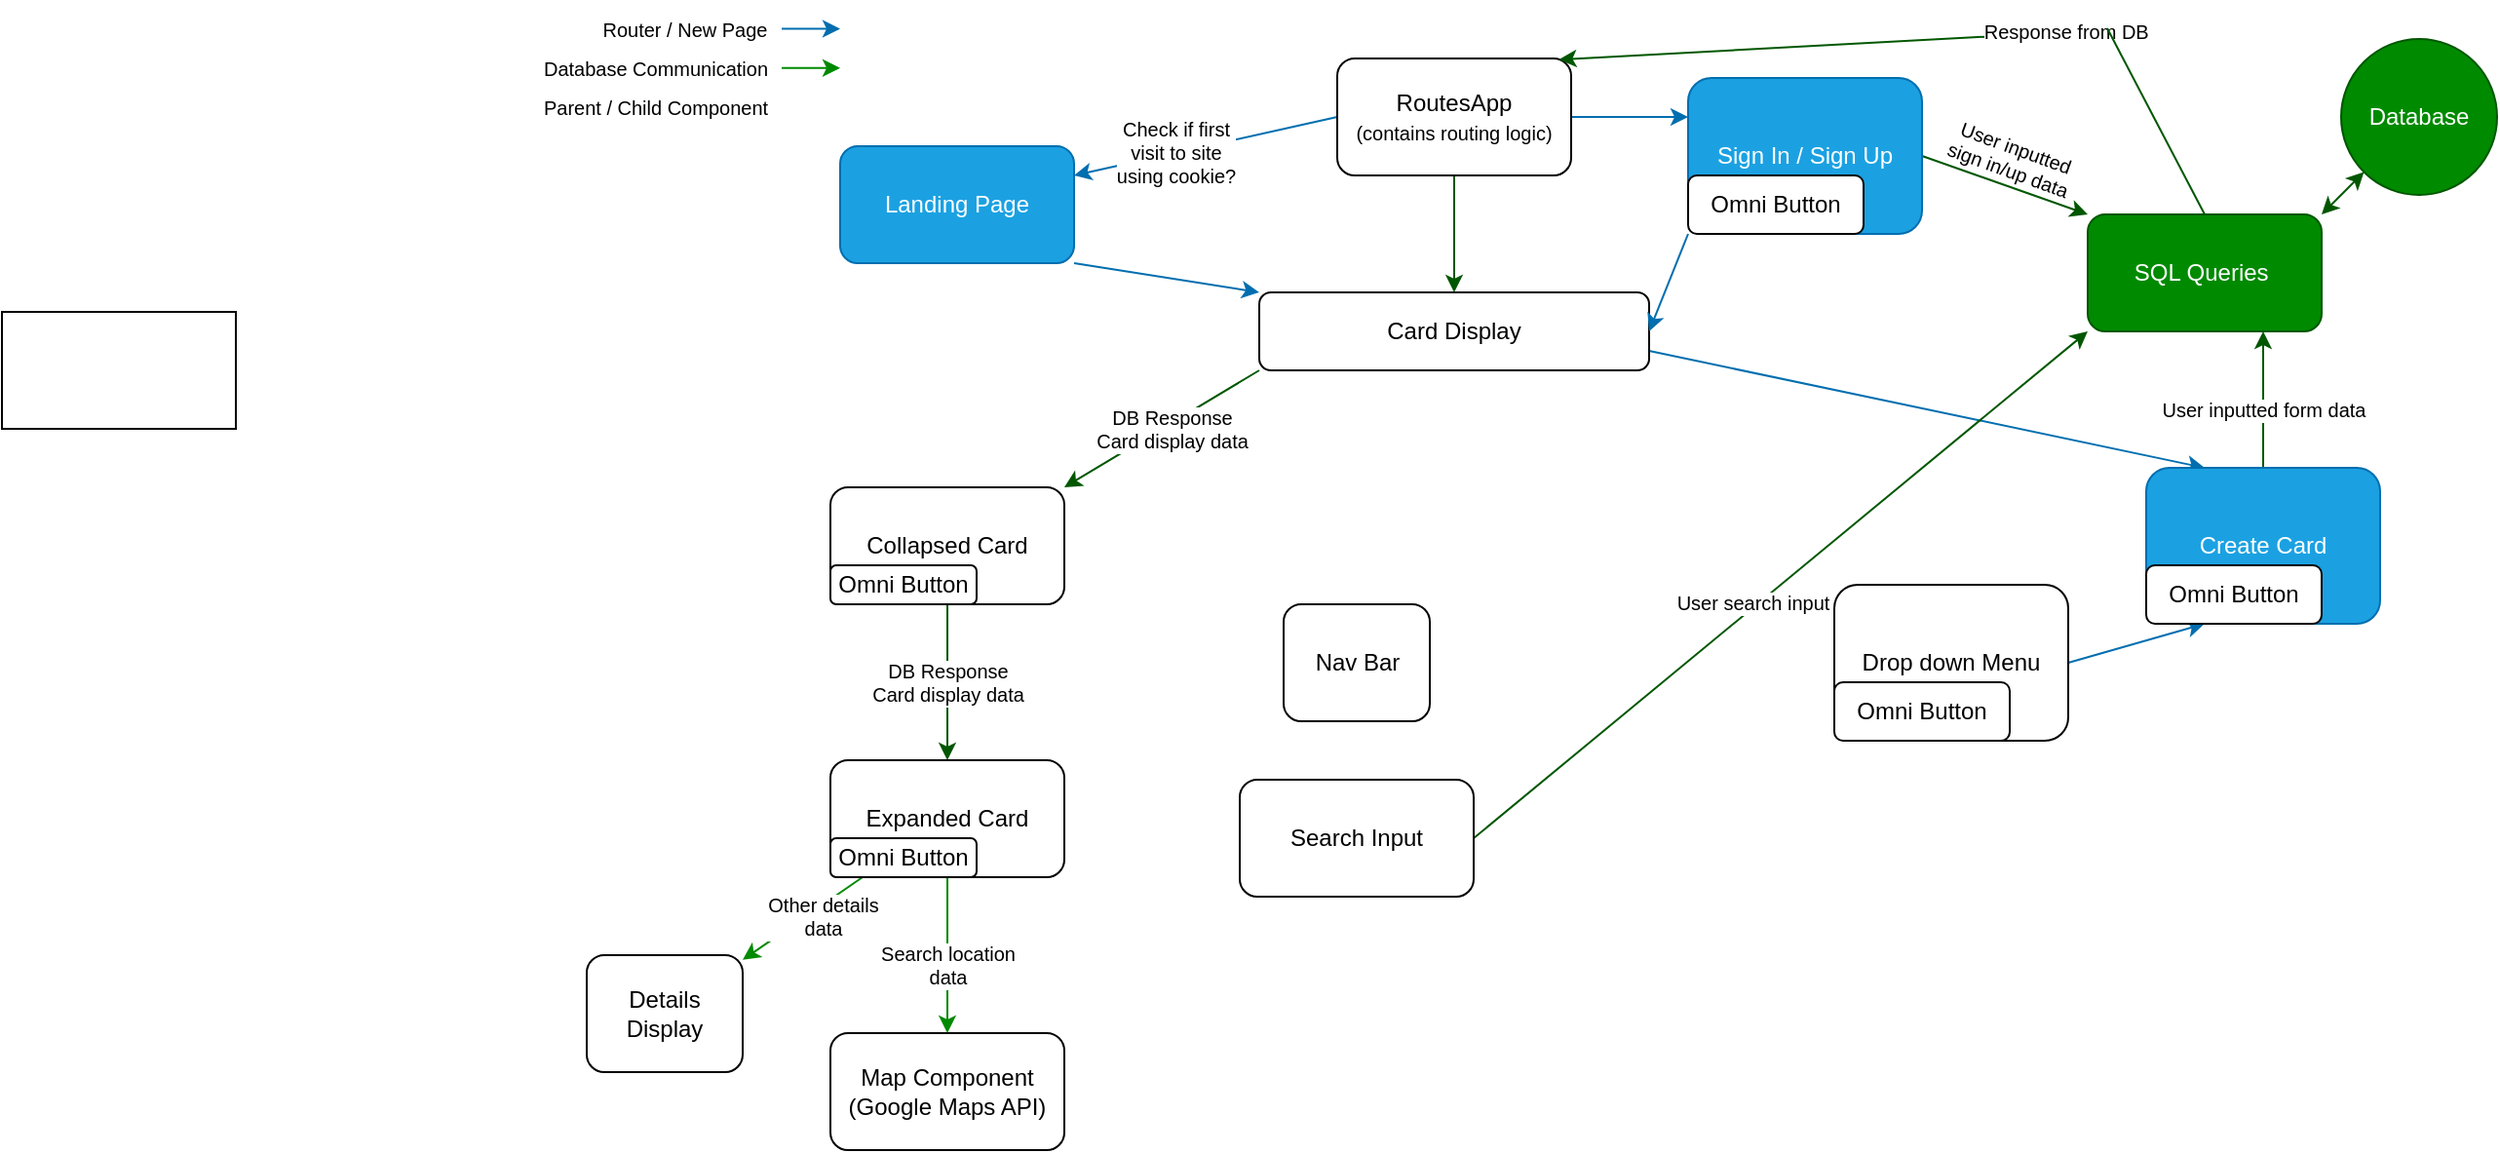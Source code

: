 <mxfile>
    <diagram id="cjn4eBKI20nWx0MHKmwb" name="Page-1">
        <mxGraphModel dx="2404" dy="919" grid="1" gridSize="10" guides="1" tooltips="1" connect="1" arrows="1" fold="1" page="1" pageScale="1" pageWidth="850" pageHeight="1100" math="0" shadow="0">
            <root>
                <mxCell id="0"/>
                <mxCell id="1" parent="0"/>
                <mxCell id="16" style="edgeStyle=none;html=1;exitX=0;exitY=1;exitDx=0;exitDy=0;entryX=1;entryY=0;entryDx=0;entryDy=0;fillColor=#008a00;strokeColor=#005700;" parent="1" source="2" target="10" edge="1">
                    <mxGeometry relative="1" as="geometry"/>
                </mxCell>
                <mxCell id="125" value="DB Response&lt;br&gt;Card display data" style="edgeLabel;html=1;align=center;verticalAlign=middle;resizable=0;points=[];fontSize=10;" parent="16" vertex="1" connectable="0">
                    <mxGeometry x="0.357" y="-1" relative="1" as="geometry">
                        <mxPoint x="23" y="-10" as="offset"/>
                    </mxGeometry>
                </mxCell>
                <mxCell id="55" style="edgeStyle=none;html=1;exitX=0.25;exitY=1;exitDx=0;exitDy=0;entryX=0.5;entryY=0;entryDx=0;entryDy=0;fillColor=#008a00;strokeColor=#FFFFFF;" parent="1" source="2" target="12" edge="1">
                    <mxGeometry relative="1" as="geometry"/>
                </mxCell>
                <mxCell id="66" style="edgeStyle=none;html=1;exitX=1;exitY=0.75;exitDx=0;exitDy=0;entryX=0.25;entryY=0;entryDx=0;entryDy=0;fillColor=#1ba1e2;strokeColor=#006EAF;" parent="1" source="2" target="20" edge="1">
                    <mxGeometry relative="1" as="geometry">
                        <mxPoint x="735" y="180.143" as="targetPoint"/>
                    </mxGeometry>
                </mxCell>
                <mxCell id="2" value="Card Display" style="rounded=1;whiteSpace=wrap;html=1;" parent="1" vertex="1">
                    <mxGeometry x="195" y="150" width="200" height="40" as="geometry"/>
                </mxCell>
                <mxCell id="14" style="edgeStyle=none;html=1;exitX=0.5;exitY=1;exitDx=0;exitDy=0;entryX=0.5;entryY=0;entryDx=0;entryDy=0;fillColor=#008a00;strokeColor=#005700;" parent="1" source="10" target="11" edge="1">
                    <mxGeometry relative="1" as="geometry"/>
                </mxCell>
                <mxCell id="10" value="Collapsed Card" style="rounded=1;whiteSpace=wrap;html=1;" parent="1" vertex="1">
                    <mxGeometry x="-25" y="250" width="120" height="60" as="geometry"/>
                </mxCell>
                <mxCell id="96" style="edgeStyle=none;html=1;strokeColor=#008A00;fontSize=10;fillColor=#008A00;" parent="1" source="11" target="95" edge="1">
                    <mxGeometry relative="1" as="geometry"/>
                </mxCell>
                <mxCell id="127" value="Other details &lt;br&gt;data" style="edgeLabel;html=1;align=center;verticalAlign=middle;resizable=0;points=[];fontSize=10;" parent="96" vertex="1" connectable="0">
                    <mxGeometry x="0.282" relative="1" as="geometry">
                        <mxPoint x="19" y="-8" as="offset"/>
                    </mxGeometry>
                </mxCell>
                <mxCell id="97" style="edgeStyle=none;html=1;exitX=0.5;exitY=1;exitDx=0;exitDy=0;entryX=0.5;entryY=0;entryDx=0;entryDy=0;strokeColor=#008A00;fontSize=10;fillColor=#008A00;" parent="1" source="11" target="78" edge="1">
                    <mxGeometry relative="1" as="geometry"/>
                </mxCell>
                <mxCell id="126" value="Search location &lt;br&gt;data" style="edgeLabel;html=1;align=center;verticalAlign=middle;resizable=0;points=[];fontSize=10;" parent="97" vertex="1" connectable="0">
                    <mxGeometry x="0.194" y="1" relative="1" as="geometry">
                        <mxPoint x="-1" y="-3" as="offset"/>
                    </mxGeometry>
                </mxCell>
                <mxCell id="11" value="Expanded Card" style="rounded=1;whiteSpace=wrap;html=1;" parent="1" vertex="1">
                    <mxGeometry x="-25" y="390" width="120" height="60" as="geometry"/>
                </mxCell>
                <mxCell id="57" style="edgeStyle=none;html=1;exitX=0.5;exitY=1;exitDx=0;exitDy=0;entryX=0.5;entryY=0;entryDx=0;entryDy=0;fillColor=#f5f5f5;strokeColor=#FFFFFF;" parent="1" source="12" target="51" edge="1">
                    <mxGeometry relative="1" as="geometry"/>
                </mxCell>
                <mxCell id="98" style="edgeStyle=none;html=1;exitX=1;exitY=0.5;exitDx=0;exitDy=0;strokeColor=#FFFFFF;fontSize=10;fillColor=#008A00;" parent="1" source="12" target="50" edge="1">
                    <mxGeometry relative="1" as="geometry"/>
                </mxCell>
                <mxCell id="12" value="Nav Bar" style="rounded=1;whiteSpace=wrap;html=1;" parent="1" vertex="1">
                    <mxGeometry x="207.5" y="310" width="75" height="60" as="geometry"/>
                </mxCell>
                <mxCell id="72" style="edgeStyle=none;html=1;exitX=0.5;exitY=0;exitDx=0;exitDy=0;fillColor=#008a00;strokeColor=#005700;entryX=0.75;entryY=1;entryDx=0;entryDy=0;" parent="1" source="20" target="75" edge="1">
                    <mxGeometry relative="1" as="geometry"/>
                </mxCell>
                <mxCell id="112" value="User inputted form data" style="edgeLabel;html=1;align=center;verticalAlign=middle;resizable=0;points=[];fontSize=10;" parent="72" vertex="1" connectable="0">
                    <mxGeometry x="-0.46" y="-1" relative="1" as="geometry">
                        <mxPoint x="-1" y="-11" as="offset"/>
                    </mxGeometry>
                </mxCell>
                <mxCell id="20" value="Create Card" style="rounded=1;whiteSpace=wrap;html=1;fillColor=#1ba1e2;fontColor=#ffffff;strokeColor=#006EAF;" parent="1" vertex="1">
                    <mxGeometry x="650" y="240" width="120" height="80" as="geometry"/>
                </mxCell>
                <mxCell id="64" style="edgeStyle=none;html=1;exitX=0;exitY=1;exitDx=0;exitDy=0;entryX=1;entryY=0.5;entryDx=0;entryDy=0;fillColor=#1ba1e2;strokeColor=#006EAF;" parent="1" source="37" target="2" edge="1">
                    <mxGeometry relative="1" as="geometry"/>
                </mxCell>
                <mxCell id="71" style="edgeStyle=none;html=1;exitX=1;exitY=0.5;exitDx=0;exitDy=0;fillColor=#008a00;strokeColor=#005700;entryX=0;entryY=0;entryDx=0;entryDy=0;" parent="1" source="37" target="75" edge="1">
                    <mxGeometry relative="1" as="geometry">
                        <mxPoint x="650" y="80" as="targetPoint"/>
                    </mxGeometry>
                </mxCell>
                <mxCell id="113" value="User inputted &lt;br&gt;sign in/up data" style="edgeLabel;html=1;align=center;verticalAlign=middle;resizable=0;points=[];fontSize=10;rotation=20;" parent="71" vertex="1" connectable="0">
                    <mxGeometry x="-0.395" y="2" relative="1" as="geometry">
                        <mxPoint x="19" y="-7" as="offset"/>
                    </mxGeometry>
                </mxCell>
                <mxCell id="37" value="Sign In / Sign Up" style="rounded=1;whiteSpace=wrap;html=1;fillColor=#1ba1e2;fontColor=#ffffff;strokeColor=#006EAF;" parent="1" vertex="1">
                    <mxGeometry x="415" y="40" width="120" height="80" as="geometry"/>
                </mxCell>
                <mxCell id="63" style="edgeStyle=none;html=1;exitX=1;exitY=0.5;exitDx=0;exitDy=0;entryX=0;entryY=0.25;entryDx=0;entryDy=0;fillColor=#1ba1e2;strokeColor=#006EAF;" parent="1" source="39" target="37" edge="1">
                    <mxGeometry relative="1" as="geometry"/>
                </mxCell>
                <mxCell id="65" style="edgeStyle=none;html=1;exitX=0.5;exitY=1;exitDx=0;exitDy=0;entryX=0.5;entryY=0;entryDx=0;entryDy=0;fillColor=#008a00;strokeColor=#005700;" parent="1" source="39" target="2" edge="1">
                    <mxGeometry relative="1" as="geometry"/>
                </mxCell>
                <mxCell id="68" style="edgeStyle=none;html=1;exitX=0;exitY=0.5;exitDx=0;exitDy=0;fillColor=#1ba1e2;strokeColor=#006EAF;entryX=1;entryY=0.25;entryDx=0;entryDy=0;" parent="1" source="39" target="67" edge="1">
                    <mxGeometry relative="1" as="geometry">
                        <mxPoint x="190" y="80" as="targetPoint"/>
                    </mxGeometry>
                </mxCell>
                <mxCell id="129" value="Check if first &lt;br&gt;visit to site &lt;br&gt;using cookie?" style="edgeLabel;html=1;align=center;verticalAlign=middle;resizable=0;points=[];fontSize=10;" parent="68" vertex="1" connectable="0">
                    <mxGeometry x="0.23" y="-1" relative="1" as="geometry">
                        <mxPoint as="offset"/>
                    </mxGeometry>
                </mxCell>
                <mxCell id="39" value="RoutesApp&lt;br&gt;&lt;font style=&quot;font-size: 10px;&quot;&gt;(contains routing logic)&lt;/font&gt;" style="rounded=1;whiteSpace=wrap;html=1;" parent="1" vertex="1">
                    <mxGeometry x="235" y="30" width="120" height="60" as="geometry"/>
                </mxCell>
                <mxCell id="99" style="edgeStyle=none;html=1;exitX=1;exitY=0.5;exitDx=0;exitDy=0;entryX=0.25;entryY=1;entryDx=0;entryDy=0;strokeColor=#006EAF;fontSize=10;fillColor=#008A00;" parent="1" source="50" target="20" edge="1">
                    <mxGeometry relative="1" as="geometry"/>
                </mxCell>
                <mxCell id="50" value="Drop down Menu" style="rounded=1;whiteSpace=wrap;html=1;" parent="1" vertex="1">
                    <mxGeometry x="490" y="300" width="120" height="80" as="geometry"/>
                </mxCell>
                <mxCell id="74" style="edgeStyle=none;html=1;fillColor=#008a00;strokeColor=#005700;exitX=1;exitY=0.5;exitDx=0;exitDy=0;entryX=0;entryY=1;entryDx=0;entryDy=0;" parent="1" source="51" target="75" edge="1">
                    <mxGeometry relative="1" as="geometry">
                        <mxPoint x="680.0" y="340" as="targetPoint"/>
                        <mxPoint x="304.998" y="500" as="sourcePoint"/>
                    </mxGeometry>
                </mxCell>
                <mxCell id="111" value="User search input" style="edgeLabel;html=1;align=center;verticalAlign=middle;resizable=0;points=[];fontSize=10;" parent="74" vertex="1" connectable="0">
                    <mxGeometry x="-0.083" y="3" relative="1" as="geometry">
                        <mxPoint as="offset"/>
                    </mxGeometry>
                </mxCell>
                <mxCell id="51" value="Search Input" style="rounded=1;whiteSpace=wrap;html=1;" parent="1" vertex="1">
                    <mxGeometry x="184.998" y="400.0" width="120" height="60" as="geometry"/>
                </mxCell>
                <mxCell id="69" style="edgeStyle=none;html=1;exitX=1;exitY=1;exitDx=0;exitDy=0;entryX=0;entryY=0;entryDx=0;entryDy=0;fillColor=#1ba1e2;strokeColor=#006EAF;" parent="1" source="67" target="2" edge="1">
                    <mxGeometry relative="1" as="geometry"/>
                </mxCell>
                <mxCell id="67" value="Landing Page" style="rounded=1;whiteSpace=wrap;html=1;fillColor=#1ba1e2;fontColor=#ffffff;strokeColor=#006EAF;" parent="1" vertex="1">
                    <mxGeometry x="-20" y="75" width="120" height="60" as="geometry"/>
                </mxCell>
                <mxCell id="70" value="Database" style="ellipse;whiteSpace=wrap;html=1;aspect=fixed;fillColor=#008a00;fontColor=#ffffff;strokeColor=#005700;" parent="1" vertex="1">
                    <mxGeometry x="750" y="20" width="80" height="80" as="geometry"/>
                </mxCell>
                <mxCell id="75" value="SQL Queries&amp;nbsp;" style="rounded=1;whiteSpace=wrap;html=1;fillColor=#008a00;fontColor=#ffffff;strokeColor=#005700;" parent="1" vertex="1">
                    <mxGeometry x="620" y="110" width="120" height="60" as="geometry"/>
                </mxCell>
                <mxCell id="78" value="Map Component (Google Maps API)" style="rounded=1;whiteSpace=wrap;html=1;" parent="1" vertex="1">
                    <mxGeometry x="-25" y="530" width="120" height="60" as="geometry"/>
                </mxCell>
                <mxCell id="81" value="" style="whiteSpace=wrap;html=1;" parent="1" vertex="1">
                    <mxGeometry x="-450" y="160" width="120" height="60" as="geometry"/>
                </mxCell>
                <mxCell id="84" value="" style="edgeStyle=none;orthogonalLoop=1;jettySize=auto;html=1;fillColor=#006EAF;strokeColor=#006EAF;" parent="1" edge="1">
                    <mxGeometry width="100" relative="1" as="geometry">
                        <mxPoint x="-50" y="14.76" as="sourcePoint"/>
                        <mxPoint x="-20" y="14.76" as="targetPoint"/>
                        <Array as="points"/>
                    </mxGeometry>
                </mxCell>
                <mxCell id="86" value="&lt;font style=&quot;font-size: 10px;&quot;&gt;Router / New Page&lt;/font&gt;" style="text;html=1;align=center;verticalAlign=middle;resizable=0;points=[];autosize=1;strokeColor=none;fillColor=none;" parent="1" vertex="1">
                    <mxGeometry x="-155" width="110" height="30" as="geometry"/>
                </mxCell>
                <mxCell id="89" value="" style="edgeStyle=none;orthogonalLoop=1;jettySize=auto;html=1;fillColor=#008A00;strokeColor=#008A00;" parent="1" edge="1">
                    <mxGeometry width="100" relative="1" as="geometry">
                        <mxPoint x="-50" y="34.9" as="sourcePoint"/>
                        <mxPoint x="-20" y="34.9" as="targetPoint"/>
                        <Array as="points"/>
                    </mxGeometry>
                </mxCell>
                <mxCell id="90" value="&lt;font style=&quot;font-size: 10px;&quot;&gt;Database Communication&lt;/font&gt;" style="text;html=1;align=center;verticalAlign=middle;resizable=0;points=[];autosize=1;strokeColor=none;fillColor=none;" parent="1" vertex="1">
                    <mxGeometry x="-185" y="20" width="140" height="30" as="geometry"/>
                </mxCell>
                <mxCell id="92" value="" style="edgeStyle=none;orthogonalLoop=1;jettySize=auto;html=1;fillColor=#008A00;strokeColor=#FFFFFF;" parent="1" edge="1">
                    <mxGeometry width="100" relative="1" as="geometry">
                        <mxPoint x="-50" y="54.9" as="sourcePoint"/>
                        <mxPoint x="-20" y="54.9" as="targetPoint"/>
                        <Array as="points"/>
                    </mxGeometry>
                </mxCell>
                <mxCell id="93" value="&lt;span style=&quot;font-size: 10px;&quot;&gt;Parent / Child Component&lt;/span&gt;" style="text;html=1;align=center;verticalAlign=middle;resizable=0;points=[];autosize=1;strokeColor=none;fillColor=none;" parent="1" vertex="1">
                    <mxGeometry x="-185" y="40" width="140" height="30" as="geometry"/>
                </mxCell>
                <mxCell id="95" value="Details &lt;br&gt;Display" style="rounded=1;whiteSpace=wrap;html=1;" parent="1" vertex="1">
                    <mxGeometry x="-150" y="490" width="80" height="60" as="geometry"/>
                </mxCell>
                <mxCell id="105" value="Omni Button" style="rounded=1;whiteSpace=wrap;html=1;" parent="1" vertex="1">
                    <mxGeometry x="-25" y="290" width="75" height="20" as="geometry"/>
                </mxCell>
                <mxCell id="107" value="Omni Button" style="rounded=1;whiteSpace=wrap;html=1;" parent="1" vertex="1">
                    <mxGeometry x="490" y="350" width="90" height="30" as="geometry"/>
                </mxCell>
                <mxCell id="108" value="Omni Button" style="rounded=1;whiteSpace=wrap;html=1;" parent="1" vertex="1">
                    <mxGeometry x="650" y="290" width="90" height="30" as="geometry"/>
                </mxCell>
                <mxCell id="109" value="Omni Button" style="rounded=1;whiteSpace=wrap;html=1;" parent="1" vertex="1">
                    <mxGeometry x="415" y="90" width="90" height="30" as="geometry"/>
                </mxCell>
                <mxCell id="114" value="Omni Button" style="rounded=1;whiteSpace=wrap;html=1;" parent="1" vertex="1">
                    <mxGeometry x="-25" y="430" width="75" height="20" as="geometry"/>
                </mxCell>
                <mxCell id="122" value="" style="group" parent="1" vertex="1" connectable="0">
                    <mxGeometry x="630" y="14.5" height="1" as="geometry"/>
                </mxCell>
                <mxCell id="73" style="edgeStyle=none;html=1;fillColor=#008a00;strokeColor=#005700;entryX=0.948;entryY=0.009;entryDx=0;entryDy=0;entryPerimeter=0;" parent="122" target="39" edge="1">
                    <mxGeometry relative="1" as="geometry">
                        <mxPoint x="-260.0" y="10.0" as="targetPoint"/>
                        <mxPoint y="1" as="sourcePoint"/>
                    </mxGeometry>
                </mxCell>
                <mxCell id="110" value="Response from DB&amp;nbsp;" style="edgeLabel;html=1;align=center;verticalAlign=middle;resizable=0;points=[];fontSize=10;" parent="73" vertex="1" connectable="0">
                    <mxGeometry x="0.261" y="2" relative="1" as="geometry">
                        <mxPoint x="157" y="-11" as="offset"/>
                    </mxGeometry>
                </mxCell>
                <mxCell id="121" value="" style="endArrow=none;html=1;strokeColor=#005700;fontSize=10;fillColor=#008A00;exitX=0.5;exitY=0;exitDx=0;exitDy=0;" parent="122" source="75" edge="1">
                    <mxGeometry width="50" height="50" relative="1" as="geometry">
                        <mxPoint x="-50" y="50" as="sourcePoint"/>
                        <mxPoint as="targetPoint"/>
                    </mxGeometry>
                </mxCell>
                <mxCell id="124" value="" style="endArrow=classic;startArrow=classic;html=1;strokeColor=#005700;fontSize=10;fillColor=#008A00;exitX=1;exitY=0;exitDx=0;exitDy=0;entryX=0;entryY=1;entryDx=0;entryDy=0;" parent="1" source="75" target="70" edge="1">
                    <mxGeometry width="50" height="50" relative="1" as="geometry">
                        <mxPoint x="720" y="140" as="sourcePoint"/>
                        <mxPoint x="770" y="90" as="targetPoint"/>
                    </mxGeometry>
                </mxCell>
                <mxCell id="128" value="DB Response&lt;br&gt;Card display data" style="edgeLabel;html=1;align=center;verticalAlign=middle;resizable=0;points=[];fontSize=10;" parent="1" vertex="1" connectable="0">
                    <mxGeometry x="35.001" y="350.003" as="geometry"/>
                </mxCell>
            </root>
        </mxGraphModel>
    </diagram>
</mxfile>